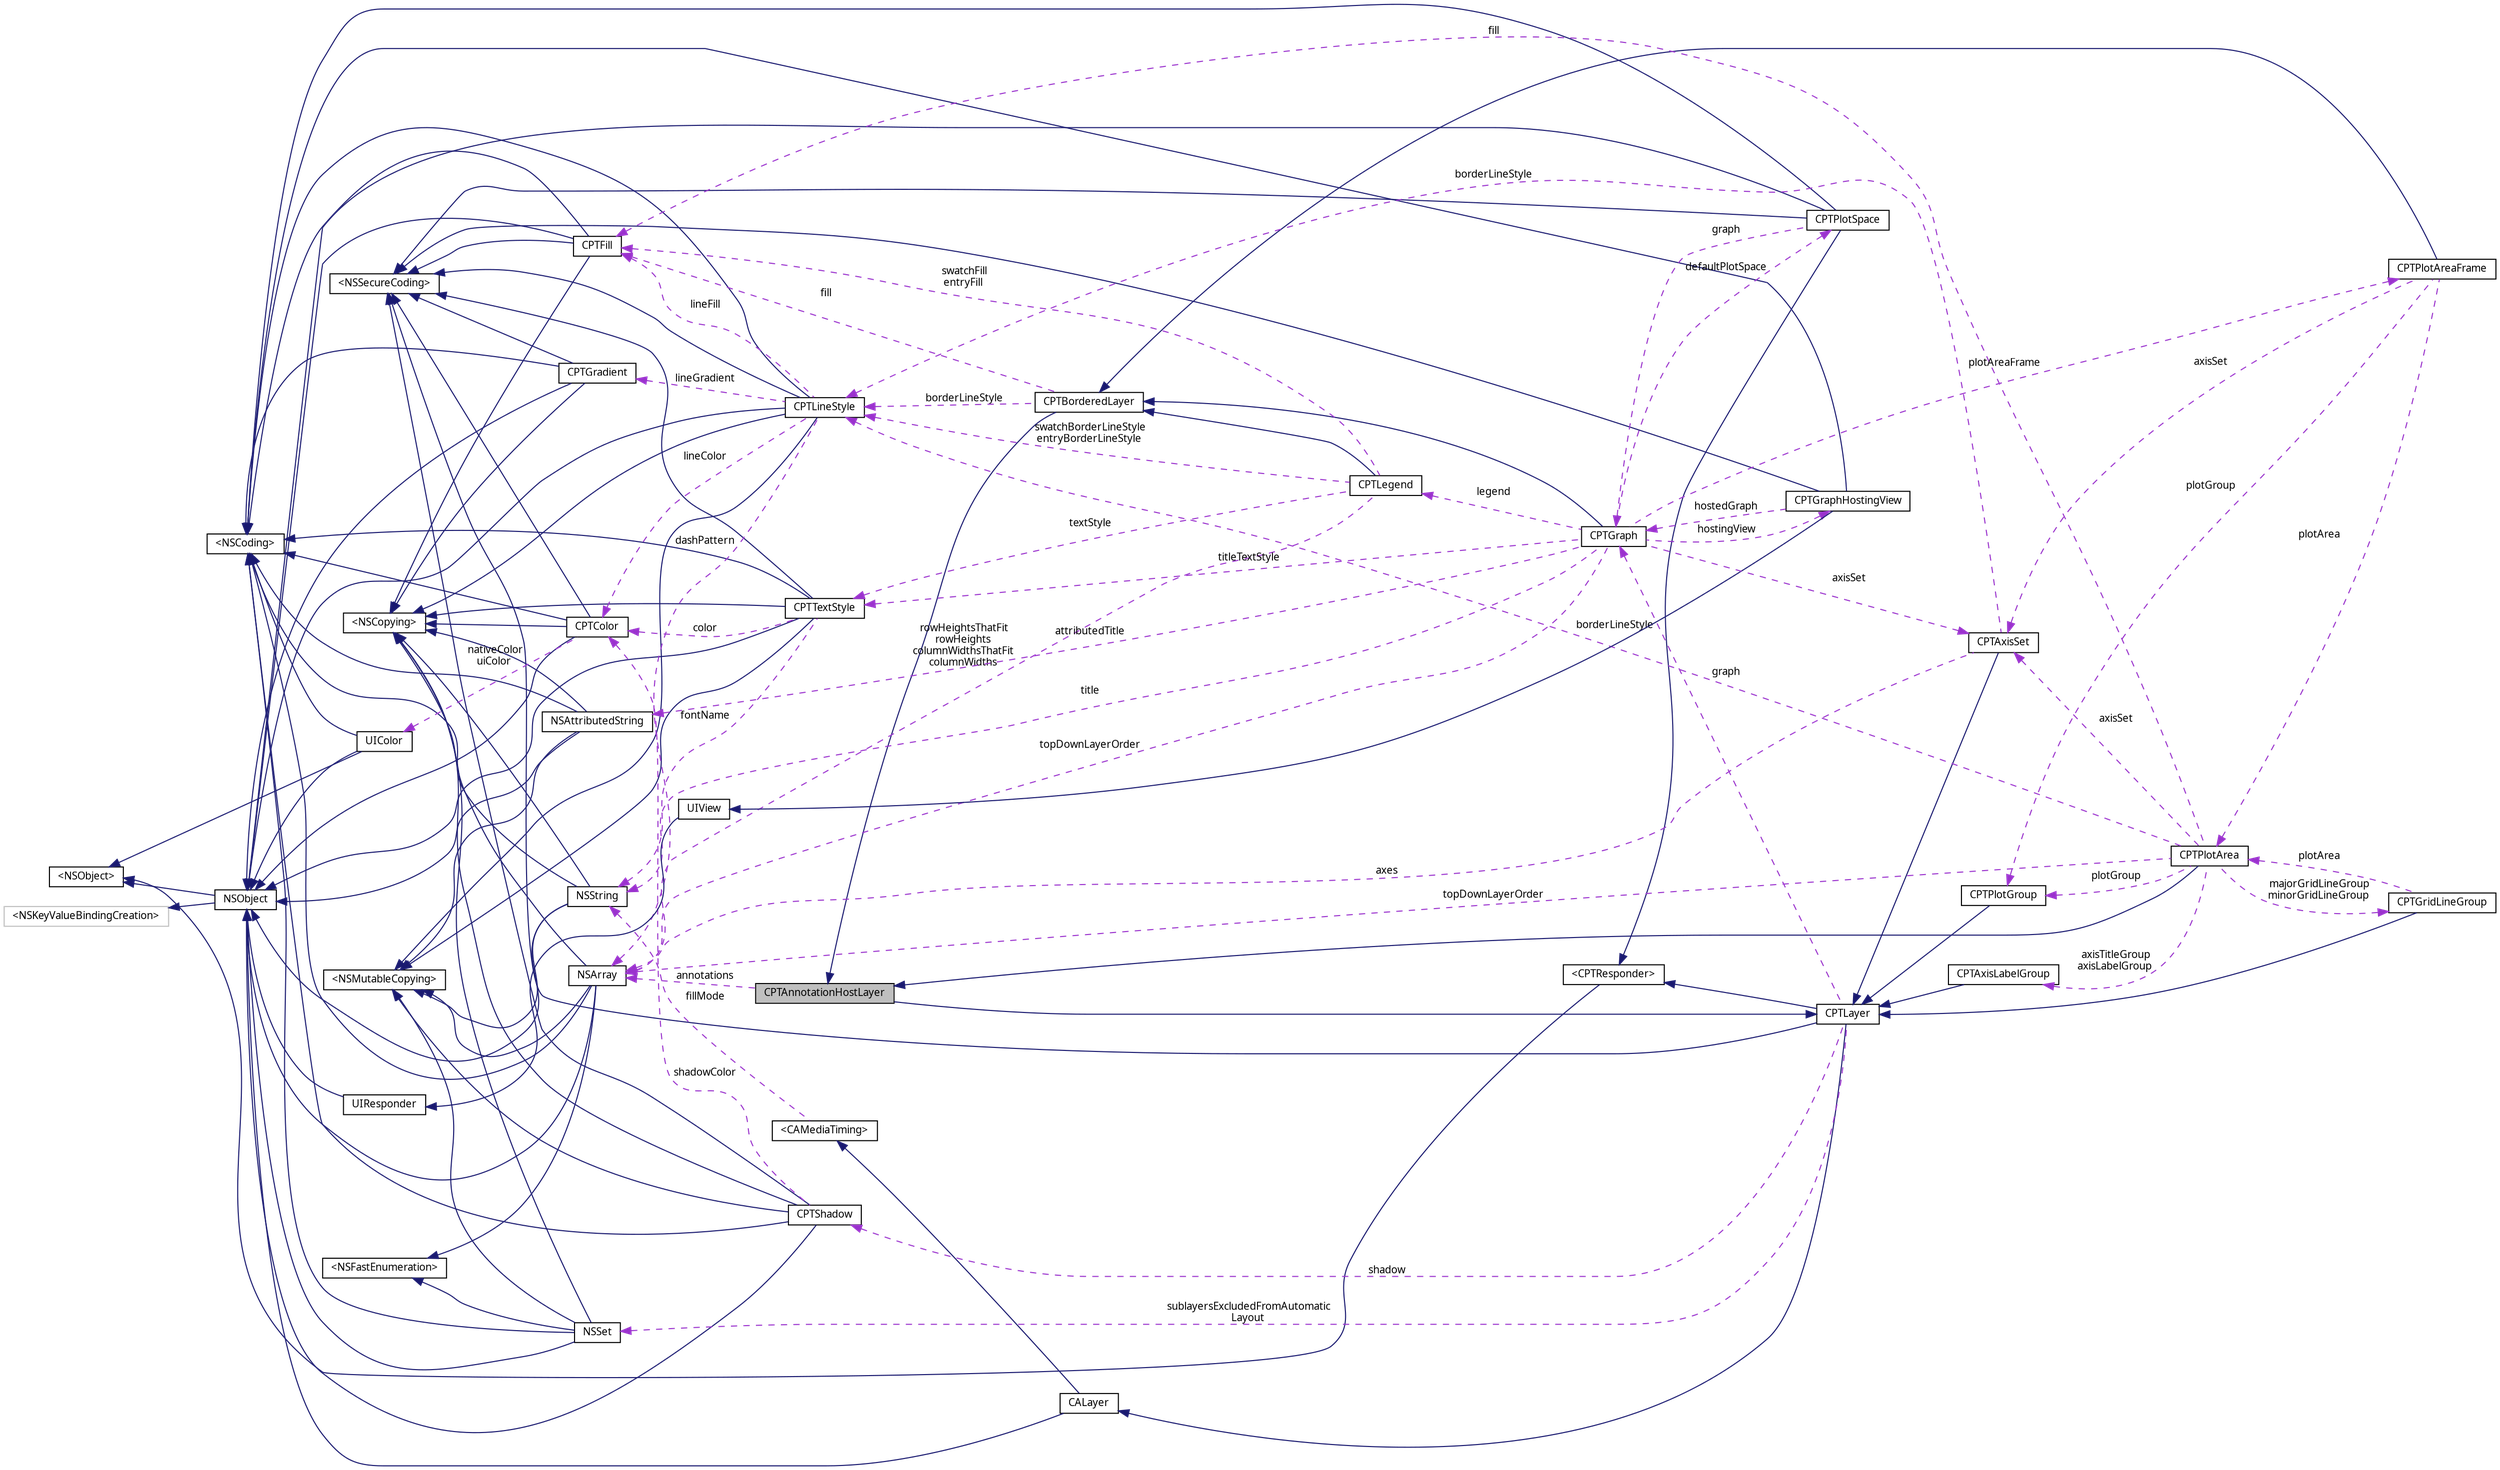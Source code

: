 digraph "CPTAnnotationHostLayer"
{
 // LATEX_PDF_SIZE
  bgcolor="transparent";
  edge [fontname="Lucinda Grande",fontsize="10",labelfontname="Lucinda Grande",labelfontsize="10"];
  node [fontname="Lucinda Grande",fontsize="10",shape=record];
  rankdir="LR";
  Node1 [label="CPTAnnotationHostLayer",height=0.2,width=0.4,color="black", fillcolor="grey75", style="filled", fontcolor="black",tooltip="A container layer for annotations."];
  Node2 -> Node1 [dir="back",color="midnightblue",fontsize="10",style="solid",fontname="Lucinda Grande"];
  Node2 [label="CPTLayer",height=0.2,width=0.4,color="black",URL="$interface_c_p_t_layer.html",tooltip="Base class for all Core Animation layers in Core Plot."];
  Node3 -> Node2 [dir="back",color="midnightblue",fontsize="10",style="solid",fontname="Lucinda Grande"];
  Node3 [label="CALayer",height=0.2,width=0.4,color="black",URL="/Users/eskroch/Projects/Core Plot/documentation/doxygen/doxygen-cocoa-touch-tags.xml$https://developer.apple.com/library/ios/.html#documentation/GraphicsImaging/Reference/CALayer_class/Introduction/Introduction",tooltip=" "];
  Node4 -> Node3 [dir="back",color="midnightblue",fontsize="10",style="solid",fontname="Lucinda Grande"];
  Node4 [label="NSObject",height=0.2,width=0.4,color="black",URL="/Users/eskroch/Projects/Core Plot/documentation/doxygen/doxygen-cocoa-touch-tags.xml$https://developer.apple.com/library/ios/.html#documentation/Cocoa/Reference/Foundation/Classes/NSObject_Class/Reference/Reference",tooltip=" "];
  Node5 -> Node4 [dir="back",color="midnightblue",fontsize="10",style="solid",fontname="Lucinda Grande"];
  Node5 [label="\<NSObject\>",height=0.2,width=0.4,color="black",URL="/Users/eskroch/Projects/Core Plot/documentation/doxygen/doxygen-cocoa-touch-tags.xml$https://developer.apple.com/library/ios/.html#documentation/Cocoa/Reference/Foundation/Protocols/NSObject_Protocol/Reference/NSObject",tooltip=" "];
  Node6 -> Node4 [dir="back",color="midnightblue",fontsize="10",style="solid",fontname="Lucinda Grande"];
  Node6 [label="\<NSKeyValueBindingCreation\>",height=0.2,width=0.4,color="grey75",tooltip=" "];
  Node7 -> Node3 [dir="back",color="midnightblue",fontsize="10",style="solid",fontname="Lucinda Grande"];
  Node7 [label="\<CAMediaTiming\>",height=0.2,width=0.4,color="black",URL="/Users/eskroch/Projects/Core Plot/documentation/doxygen/doxygen-cocoa-touch-tags.xml$https://developer.apple.com/library/ios/.html#documentation/GraphicsImaging/Reference/CAMediaTiming_protocol/Introduction/Introduction",tooltip=" "];
  Node8 -> Node7 [dir="back",color="darkorchid3",fontsize="10",style="dashed",label=" fillMode" ,fontname="Lucinda Grande"];
  Node8 [label="NSString",height=0.2,width=0.4,color="black",URL="/Users/eskroch/Projects/Core Plot/documentation/doxygen/doxygen-cocoa-touch-tags.xml$https://developer.apple.com/library/ios/.html#documentation/Cocoa/Reference/Foundation/Classes/NSString_Class/Reference/NSString",tooltip=" "];
  Node4 -> Node8 [dir="back",color="midnightblue",fontsize="10",style="solid",fontname="Lucinda Grande"];
  Node9 -> Node8 [dir="back",color="midnightblue",fontsize="10",style="solid",fontname="Lucinda Grande"];
  Node9 [label="\<NSCoding\>",height=0.2,width=0.4,color="black",URL="/Users/eskroch/Projects/Core Plot/documentation/doxygen/doxygen-cocoa-touch-tags.xml$https://developer.apple.com/library/ios/.html#documentation/Cocoa/Reference/Foundation/Protocols/NSCoding_Protocol/Reference/Reference",tooltip=" "];
  Node10 -> Node8 [dir="back",color="midnightblue",fontsize="10",style="solid",fontname="Lucinda Grande"];
  Node10 [label="\<NSCopying\>",height=0.2,width=0.4,color="black",URL="/Users/eskroch/Projects/Core Plot/documentation/doxygen/doxygen-cocoa-touch-tags.xml$https://developer.apple.com/library/ios/.html#documentation/Cocoa/Reference/Foundation/Protocols/NSCopying_Protocol/Reference/Reference",tooltip=" "];
  Node11 -> Node8 [dir="back",color="midnightblue",fontsize="10",style="solid",fontname="Lucinda Grande"];
  Node11 [label="\<NSMutableCopying\>",height=0.2,width=0.4,color="black",URL="/Users/eskroch/Projects/Core Plot/documentation/doxygen/doxygen-cocoa-touch-tags.xml$https://developer.apple.com/library/ios/.html#documentation/Cocoa/Reference/Foundation/Protocols/NSMutableCopying_Protocol/Reference/Reference",tooltip=" "];
  Node12 -> Node2 [dir="back",color="midnightblue",fontsize="10",style="solid",fontname="Lucinda Grande"];
  Node12 [label="\<CPTResponder\>",height=0.2,width=0.4,color="black",URL="$protocol_c_p_t_responder-p.html",tooltip="The basis of all event processing in Core Plot."];
  Node5 -> Node12 [dir="back",color="midnightblue",fontsize="10",style="solid",fontname="Lucinda Grande"];
  Node13 -> Node2 [dir="back",color="midnightblue",fontsize="10",style="solid",fontname="Lucinda Grande"];
  Node13 [label="\<NSSecureCoding\>",height=0.2,width=0.4,color="black",URL="/Users/eskroch/Projects/Core Plot/documentation/doxygen/doxygen-cocoa-touch-tags.xml$https://developer.apple.com/library/ios/documentation/Foundation/Reference/NSSecureCoding_Protocol_Ref/.html",tooltip=" "];
  Node14 -> Node2 [dir="back",color="darkorchid3",fontsize="10",style="dashed",label=" shadow" ,fontname="Lucinda Grande"];
  Node14 [label="CPTShadow",height=0.2,width=0.4,color="black",URL="$interface_c_p_t_shadow.html",tooltip="Immutable wrapper for various shadow drawing properties."];
  Node4 -> Node14 [dir="back",color="midnightblue",fontsize="10",style="solid",fontname="Lucinda Grande"];
  Node10 -> Node14 [dir="back",color="midnightblue",fontsize="10",style="solid",fontname="Lucinda Grande"];
  Node11 -> Node14 [dir="back",color="midnightblue",fontsize="10",style="solid",fontname="Lucinda Grande"];
  Node9 -> Node14 [dir="back",color="midnightblue",fontsize="10",style="solid",fontname="Lucinda Grande"];
  Node13 -> Node14 [dir="back",color="midnightblue",fontsize="10",style="solid",fontname="Lucinda Grande"];
  Node15 -> Node14 [dir="back",color="darkorchid3",fontsize="10",style="dashed",label=" shadowColor" ,fontname="Lucinda Grande"];
  Node15 [label="CPTColor",height=0.2,width=0.4,color="black",URL="$interface_c_p_t_color.html",tooltip="An immutable color."];
  Node4 -> Node15 [dir="back",color="midnightblue",fontsize="10",style="solid",fontname="Lucinda Grande"];
  Node10 -> Node15 [dir="back",color="midnightblue",fontsize="10",style="solid",fontname="Lucinda Grande"];
  Node9 -> Node15 [dir="back",color="midnightblue",fontsize="10",style="solid",fontname="Lucinda Grande"];
  Node13 -> Node15 [dir="back",color="midnightblue",fontsize="10",style="solid",fontname="Lucinda Grande"];
  Node16 -> Node15 [dir="back",color="darkorchid3",fontsize="10",style="dashed",label=" nativeColor\nuiColor" ,fontname="Lucinda Grande"];
  Node16 [label="UIColor",height=0.2,width=0.4,color="black",URL="/Users/eskroch/Projects/Core Plot/documentation/doxygen/doxygen-cocoa-touch-tags.xml$https://developer.apple.com/library/ios/.html#documentation/UIKit/Reference/UIColor_Class/Reference/Reference",tooltip=" "];
  Node4 -> Node16 [dir="back",color="midnightblue",fontsize="10",style="solid",fontname="Lucinda Grande"];
  Node9 -> Node16 [dir="back",color="midnightblue",fontsize="10",style="solid",fontname="Lucinda Grande"];
  Node5 -> Node16 [dir="back",color="midnightblue",fontsize="10",style="solid",fontname="Lucinda Grande"];
  Node17 -> Node2 [dir="back",color="darkorchid3",fontsize="10",style="dashed",label=" sublayersExcludedFromAutomatic\lLayout" ,fontname="Lucinda Grande"];
  Node17 [label="NSSet",height=0.2,width=0.4,color="black",URL="/Users/eskroch/Projects/Core Plot/documentation/doxygen/doxygen-cocoa-touch-tags.xml$https://developer.apple.com/library/ios/.html#documentation/Cocoa/Reference/Foundation/Classes/NSSet_Class/Reference/Reference",tooltip=" "];
  Node4 -> Node17 [dir="back",color="midnightblue",fontsize="10",style="solid",fontname="Lucinda Grande"];
  Node9 -> Node17 [dir="back",color="midnightblue",fontsize="10",style="solid",fontname="Lucinda Grande"];
  Node10 -> Node17 [dir="back",color="midnightblue",fontsize="10",style="solid",fontname="Lucinda Grande"];
  Node18 -> Node17 [dir="back",color="midnightblue",fontsize="10",style="solid",fontname="Lucinda Grande"];
  Node18 [label="\<NSFastEnumeration\>",height=0.2,width=0.4,color="black",URL="/Users/eskroch/Projects/Core Plot/documentation/doxygen/doxygen-cocoa-touch-tags.xml$https://developer.apple.com/library/ios/.html#documentation/Cocoa/Reference/NSFastEnumeration_protocol/Reference/NSFastEnumeration",tooltip=" "];
  Node11 -> Node17 [dir="back",color="midnightblue",fontsize="10",style="solid",fontname="Lucinda Grande"];
  Node19 -> Node2 [dir="back",color="darkorchid3",fontsize="10",style="dashed",label=" graph" ,fontname="Lucinda Grande"];
  Node19 [label="CPTGraph",height=0.2,width=0.4,color="black",URL="$interface_c_p_t_graph.html",tooltip="An abstract graph class."];
  Node20 -> Node19 [dir="back",color="midnightblue",fontsize="10",style="solid",fontname="Lucinda Grande"];
  Node20 [label="CPTBorderedLayer",height=0.2,width=0.4,color="black",URL="$interface_c_p_t_bordered_layer.html",tooltip="A layer with a border line and background fill."];
  Node1 -> Node20 [dir="back",color="midnightblue",fontsize="10",style="solid",fontname="Lucinda Grande"];
  Node21 -> Node20 [dir="back",color="darkorchid3",fontsize="10",style="dashed",label=" fill" ,fontname="Lucinda Grande"];
  Node21 [label="CPTFill",height=0.2,width=0.4,color="black",URL="$interface_c_p_t_fill.html",tooltip="Draws area fills."];
  Node4 -> Node21 [dir="back",color="midnightblue",fontsize="10",style="solid",fontname="Lucinda Grande"];
  Node10 -> Node21 [dir="back",color="midnightblue",fontsize="10",style="solid",fontname="Lucinda Grande"];
  Node9 -> Node21 [dir="back",color="midnightblue",fontsize="10",style="solid",fontname="Lucinda Grande"];
  Node13 -> Node21 [dir="back",color="midnightblue",fontsize="10",style="solid",fontname="Lucinda Grande"];
  Node22 -> Node20 [dir="back",color="darkorchid3",fontsize="10",style="dashed",label=" borderLineStyle" ,fontname="Lucinda Grande"];
  Node22 [label="CPTLineStyle",height=0.2,width=0.4,color="black",URL="$interface_c_p_t_line_style.html",tooltip="Immutable wrapper for various line drawing properties. Create a CPTMutableLineStyle if you want to cu..."];
  Node4 -> Node22 [dir="back",color="midnightblue",fontsize="10",style="solid",fontname="Lucinda Grande"];
  Node10 -> Node22 [dir="back",color="midnightblue",fontsize="10",style="solid",fontname="Lucinda Grande"];
  Node11 -> Node22 [dir="back",color="midnightblue",fontsize="10",style="solid",fontname="Lucinda Grande"];
  Node9 -> Node22 [dir="back",color="midnightblue",fontsize="10",style="solid",fontname="Lucinda Grande"];
  Node13 -> Node22 [dir="back",color="midnightblue",fontsize="10",style="solid",fontname="Lucinda Grande"];
  Node21 -> Node22 [dir="back",color="darkorchid3",fontsize="10",style="dashed",label=" lineFill" ,fontname="Lucinda Grande"];
  Node23 -> Node22 [dir="back",color="darkorchid3",fontsize="10",style="dashed",label=" lineGradient" ,fontname="Lucinda Grande"];
  Node23 [label="CPTGradient",height=0.2,width=0.4,color="black",URL="$interface_c_p_t_gradient.html",tooltip="Draws color gradient fills."];
  Node4 -> Node23 [dir="back",color="midnightblue",fontsize="10",style="solid",fontname="Lucinda Grande"];
  Node10 -> Node23 [dir="back",color="midnightblue",fontsize="10",style="solid",fontname="Lucinda Grande"];
  Node9 -> Node23 [dir="back",color="midnightblue",fontsize="10",style="solid",fontname="Lucinda Grande"];
  Node13 -> Node23 [dir="back",color="midnightblue",fontsize="10",style="solid",fontname="Lucinda Grande"];
  Node15 -> Node22 [dir="back",color="darkorchid3",fontsize="10",style="dashed",label=" lineColor" ,fontname="Lucinda Grande"];
  Node24 -> Node22 [dir="back",color="darkorchid3",fontsize="10",style="dashed",label=" dashPattern" ,fontname="Lucinda Grande"];
  Node24 [label="NSArray",height=0.2,width=0.4,color="black",URL="/Users/eskroch/Projects/Core Plot/documentation/doxygen/doxygen-cocoa-touch-tags.xml$https://developer.apple.com/library/ios/.html#documentation/Cocoa/Reference/Foundation/Classes/NSArray_Class/NSArray",tooltip=" "];
  Node4 -> Node24 [dir="back",color="midnightblue",fontsize="10",style="solid",fontname="Lucinda Grande"];
  Node9 -> Node24 [dir="back",color="midnightblue",fontsize="10",style="solid",fontname="Lucinda Grande"];
  Node10 -> Node24 [dir="back",color="midnightblue",fontsize="10",style="solid",fontname="Lucinda Grande"];
  Node18 -> Node24 [dir="back",color="midnightblue",fontsize="10",style="solid",fontname="Lucinda Grande"];
  Node11 -> Node24 [dir="back",color="midnightblue",fontsize="10",style="solid",fontname="Lucinda Grande"];
  Node25 -> Node19 [dir="back",color="darkorchid3",fontsize="10",style="dashed",label=" titleTextStyle" ,fontname="Lucinda Grande"];
  Node25 [label="CPTTextStyle",height=0.2,width=0.4,color="black",URL="$interface_c_p_t_text_style.html",tooltip="Immutable wrapper for various text style properties."];
  Node4 -> Node25 [dir="back",color="midnightblue",fontsize="10",style="solid",fontname="Lucinda Grande"];
  Node10 -> Node25 [dir="back",color="midnightblue",fontsize="10",style="solid",fontname="Lucinda Grande"];
  Node11 -> Node25 [dir="back",color="midnightblue",fontsize="10",style="solid",fontname="Lucinda Grande"];
  Node9 -> Node25 [dir="back",color="midnightblue",fontsize="10",style="solid",fontname="Lucinda Grande"];
  Node13 -> Node25 [dir="back",color="midnightblue",fontsize="10",style="solid",fontname="Lucinda Grande"];
  Node8 -> Node25 [dir="back",color="darkorchid3",fontsize="10",style="dashed",label=" fontName" ,fontname="Lucinda Grande"];
  Node15 -> Node25 [dir="back",color="darkorchid3",fontsize="10",style="dashed",label=" color" ,fontname="Lucinda Grande"];
  Node26 -> Node19 [dir="back",color="darkorchid3",fontsize="10",style="dashed",label=" hostingView" ,fontname="Lucinda Grande"];
  Node26 [label="CPTGraphHostingView",height=0.2,width=0.4,color="black",URL="$interface_c_p_t_graph_hosting_view.html",tooltip="A container view for displaying a CPTGraph."];
  Node27 -> Node26 [dir="back",color="midnightblue",fontsize="10",style="solid",fontname="Lucinda Grande"];
  Node27 [label="UIView",height=0.2,width=0.4,color="black",URL="/Users/eskroch/Projects/Core Plot/documentation/doxygen/doxygen-cocoa-touch-tags.xml$https://developer.apple.com/library/ios/.html#documentation/UIKit/Reference/UIView_Class/UIView/UIView",tooltip=" "];
  Node28 -> Node27 [dir="back",color="midnightblue",fontsize="10",style="solid",fontname="Lucinda Grande"];
  Node28 [label="UIResponder",height=0.2,width=0.4,color="black",URL="/Users/eskroch/Projects/Core Plot/documentation/doxygen/doxygen-cocoa-touch-tags.xml$https://developer.apple.com/library/ios/#documentation/UIKit/Reference/UIResponder_Class/Reference/Reference.html.html#//apple_ref/occ/cl/UIResponder",tooltip=" "];
  Node4 -> Node28 [dir="back",color="midnightblue",fontsize="10",style="solid",fontname="Lucinda Grande"];
  Node9 -> Node26 [dir="back",color="midnightblue",fontsize="10",style="solid",fontname="Lucinda Grande"];
  Node13 -> Node26 [dir="back",color="midnightblue",fontsize="10",style="solid",fontname="Lucinda Grande"];
  Node19 -> Node26 [dir="back",color="darkorchid3",fontsize="10",style="dashed",label=" hostedGraph" ,fontname="Lucinda Grande"];
  Node29 -> Node19 [dir="back",color="darkorchid3",fontsize="10",style="dashed",label=" axisSet" ,fontname="Lucinda Grande"];
  Node29 [label="CPTAxisSet",height=0.2,width=0.4,color="black",URL="$interface_c_p_t_axis_set.html",tooltip="A container layer for the set of axes for a graph."];
  Node2 -> Node29 [dir="back",color="midnightblue",fontsize="10",style="solid",fontname="Lucinda Grande"];
  Node22 -> Node29 [dir="back",color="darkorchid3",fontsize="10",style="dashed",label=" borderLineStyle" ,fontname="Lucinda Grande"];
  Node24 -> Node29 [dir="back",color="darkorchid3",fontsize="10",style="dashed",label=" axes" ,fontname="Lucinda Grande"];
  Node30 -> Node19 [dir="back",color="darkorchid3",fontsize="10",style="dashed",label=" attributedTitle" ,fontname="Lucinda Grande"];
  Node30 [label="NSAttributedString",height=0.2,width=0.4,color="black",URL="/Users/eskroch/Projects/Core Plot/documentation/doxygen/doxygen-cocoa-touch-tags.xml$https://developer.apple.com/library/ios/.html#documentation/Cocoa/Reference/Foundation/Classes/NSAttributedString_Class/Reference/NSAttributedString",tooltip=" "];
  Node4 -> Node30 [dir="back",color="midnightblue",fontsize="10",style="solid",fontname="Lucinda Grande"];
  Node9 -> Node30 [dir="back",color="midnightblue",fontsize="10",style="solid",fontname="Lucinda Grande"];
  Node10 -> Node30 [dir="back",color="midnightblue",fontsize="10",style="solid",fontname="Lucinda Grande"];
  Node11 -> Node30 [dir="back",color="midnightblue",fontsize="10",style="solid",fontname="Lucinda Grande"];
  Node31 -> Node19 [dir="back",color="darkorchid3",fontsize="10",style="dashed",label=" plotAreaFrame" ,fontname="Lucinda Grande"];
  Node31 [label="CPTPlotAreaFrame",height=0.2,width=0.4,color="black",URL="$interface_c_p_t_plot_area_frame.html",tooltip="A layer drawn on top of the graph layer and behind all plot elements."];
  Node20 -> Node31 [dir="back",color="midnightblue",fontsize="10",style="solid",fontname="Lucinda Grande"];
  Node29 -> Node31 [dir="back",color="darkorchid3",fontsize="10",style="dashed",label=" axisSet" ,fontname="Lucinda Grande"];
  Node32 -> Node31 [dir="back",color="darkorchid3",fontsize="10",style="dashed",label=" plotArea" ,fontname="Lucinda Grande"];
  Node32 [label="CPTPlotArea",height=0.2,width=0.4,color="black",URL="$interface_c_p_t_plot_area.html",tooltip="A layer representing the actual plotting area of a graph."];
  Node1 -> Node32 [dir="back",color="midnightblue",fontsize="10",style="solid",fontname="Lucinda Grande"];
  Node33 -> Node32 [dir="back",color="darkorchid3",fontsize="10",style="dashed",label=" majorGridLineGroup\nminorGridLineGroup" ,fontname="Lucinda Grande"];
  Node33 [label="CPTGridLineGroup",height=0.2,width=0.4,color="black",URL="$interface_c_p_t_grid_line_group.html",tooltip="A group of grid line layers."];
  Node2 -> Node33 [dir="back",color="midnightblue",fontsize="10",style="solid",fontname="Lucinda Grande"];
  Node32 -> Node33 [dir="back",color="darkorchid3",fontsize="10",style="dashed",label=" plotArea" ,fontname="Lucinda Grande"];
  Node21 -> Node32 [dir="back",color="darkorchid3",fontsize="10",style="dashed",label=" fill" ,fontname="Lucinda Grande"];
  Node29 -> Node32 [dir="back",color="darkorchid3",fontsize="10",style="dashed",label=" axisSet" ,fontname="Lucinda Grande"];
  Node22 -> Node32 [dir="back",color="darkorchid3",fontsize="10",style="dashed",label=" borderLineStyle" ,fontname="Lucinda Grande"];
  Node34 -> Node32 [dir="back",color="darkorchid3",fontsize="10",style="dashed",label=" axisTitleGroup\naxisLabelGroup" ,fontname="Lucinda Grande"];
  Node34 [label="CPTAxisLabelGroup",height=0.2,width=0.4,color="black",URL="$interface_c_p_t_axis_label_group.html",tooltip="A container layer for the axis labels."];
  Node2 -> Node34 [dir="back",color="midnightblue",fontsize="10",style="solid",fontname="Lucinda Grande"];
  Node35 -> Node32 [dir="back",color="darkorchid3",fontsize="10",style="dashed",label=" plotGroup" ,fontname="Lucinda Grande"];
  Node35 [label="CPTPlotGroup",height=0.2,width=0.4,color="black",URL="$interface_c_p_t_plot_group.html",tooltip="Defines the coordinate system of a plot."];
  Node2 -> Node35 [dir="back",color="midnightblue",fontsize="10",style="solid",fontname="Lucinda Grande"];
  Node24 -> Node32 [dir="back",color="darkorchid3",fontsize="10",style="dashed",label=" topDownLayerOrder" ,fontname="Lucinda Grande"];
  Node35 -> Node31 [dir="back",color="darkorchid3",fontsize="10",style="dashed",label=" plotGroup" ,fontname="Lucinda Grande"];
  Node8 -> Node19 [dir="back",color="darkorchid3",fontsize="10",style="dashed",label=" title" ,fontname="Lucinda Grande"];
  Node36 -> Node19 [dir="back",color="darkorchid3",fontsize="10",style="dashed",label=" defaultPlotSpace" ,fontname="Lucinda Grande"];
  Node36 [label="CPTPlotSpace",height=0.2,width=0.4,color="black",URL="$interface_c_p_t_plot_space.html",tooltip="Defines the coordinate system of a plot."];
  Node4 -> Node36 [dir="back",color="midnightblue",fontsize="10",style="solid",fontname="Lucinda Grande"];
  Node12 -> Node36 [dir="back",color="midnightblue",fontsize="10",style="solid",fontname="Lucinda Grande"];
  Node9 -> Node36 [dir="back",color="midnightblue",fontsize="10",style="solid",fontname="Lucinda Grande"];
  Node13 -> Node36 [dir="back",color="midnightblue",fontsize="10",style="solid",fontname="Lucinda Grande"];
  Node19 -> Node36 [dir="back",color="darkorchid3",fontsize="10",style="dashed",label=" graph" ,fontname="Lucinda Grande"];
  Node37 -> Node19 [dir="back",color="darkorchid3",fontsize="10",style="dashed",label=" legend" ,fontname="Lucinda Grande"];
  Node37 [label="CPTLegend",height=0.2,width=0.4,color="black",URL="$interface_c_p_t_legend.html",tooltip="A graph legend."];
  Node20 -> Node37 [dir="back",color="midnightblue",fontsize="10",style="solid",fontname="Lucinda Grande"];
  Node25 -> Node37 [dir="back",color="darkorchid3",fontsize="10",style="dashed",label=" textStyle" ,fontname="Lucinda Grande"];
  Node21 -> Node37 [dir="back",color="darkorchid3",fontsize="10",style="dashed",label=" swatchFill\nentryFill" ,fontname="Lucinda Grande"];
  Node22 -> Node37 [dir="back",color="darkorchid3",fontsize="10",style="dashed",label=" swatchBorderLineStyle\nentryBorderLineStyle" ,fontname="Lucinda Grande"];
  Node24 -> Node37 [dir="back",color="darkorchid3",fontsize="10",style="dashed",label=" rowHeightsThatFit\nrowHeights\ncolumnWidthsThatFit\ncolumnWidths" ,fontname="Lucinda Grande"];
  Node24 -> Node19 [dir="back",color="darkorchid3",fontsize="10",style="dashed",label=" topDownLayerOrder" ,fontname="Lucinda Grande"];
  Node24 -> Node1 [dir="back",color="darkorchid3",fontsize="10",style="dashed",label=" annotations" ,fontname="Lucinda Grande"];
}

